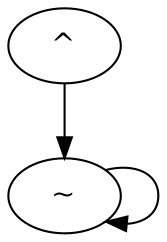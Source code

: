 digraph G{
   0 [label="^",input=false,output=false];
   1 [label="~",input=false,output=false];
   0->1;
   1->1;
}